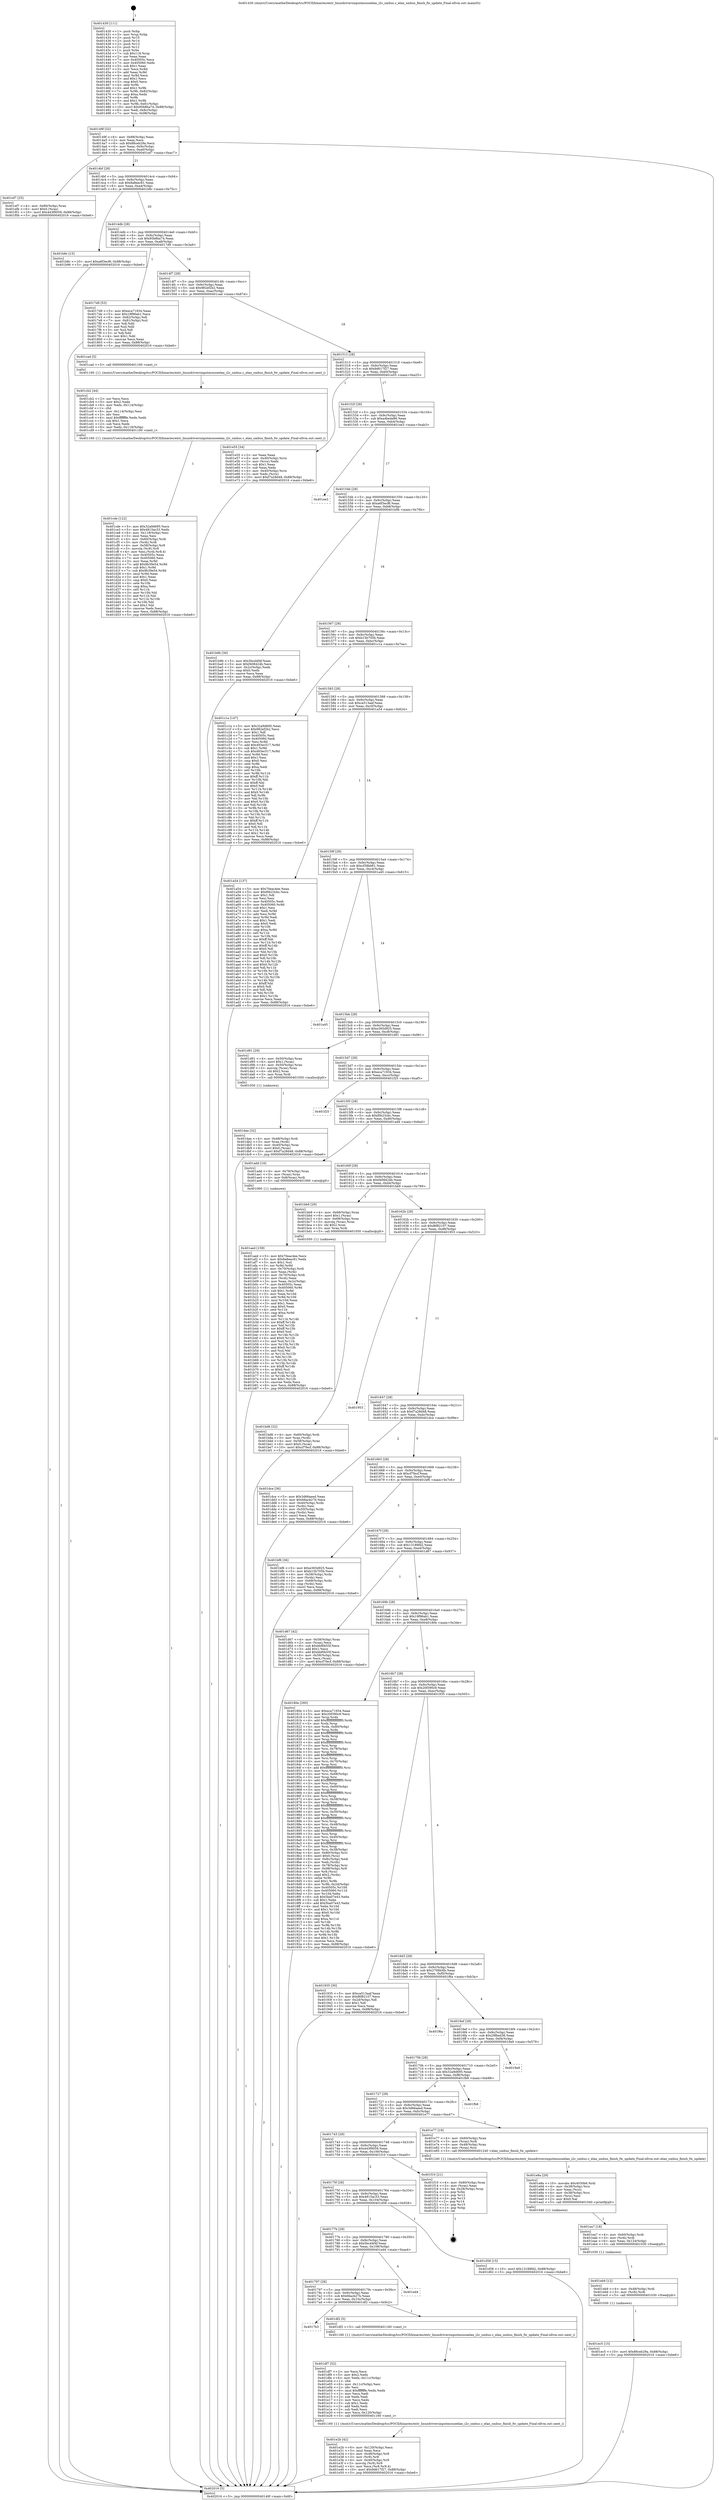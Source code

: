 digraph "0x401430" {
  label = "0x401430 (/mnt/c/Users/mathe/Desktop/tcc/POCII/binaries/extr_linuxdriversinputmouseelan_i2c_smbus.c_elan_smbus_finish_fw_update_Final-ollvm.out::main(0))"
  labelloc = "t"
  node[shape=record]

  Entry [label="",width=0.3,height=0.3,shape=circle,fillcolor=black,style=filled]
  "0x40149f" [label="{
     0x40149f [32]\l
     | [instrs]\l
     &nbsp;&nbsp;0x40149f \<+6\>: mov -0x88(%rbp),%eax\l
     &nbsp;&nbsp;0x4014a5 \<+2\>: mov %eax,%ecx\l
     &nbsp;&nbsp;0x4014a7 \<+6\>: sub $0x88ceb29a,%ecx\l
     &nbsp;&nbsp;0x4014ad \<+6\>: mov %eax,-0x9c(%rbp)\l
     &nbsp;&nbsp;0x4014b3 \<+6\>: mov %ecx,-0xa0(%rbp)\l
     &nbsp;&nbsp;0x4014b9 \<+6\>: je 0000000000401ef7 \<main+0xac7\>\l
  }"]
  "0x401ef7" [label="{
     0x401ef7 [25]\l
     | [instrs]\l
     &nbsp;&nbsp;0x401ef7 \<+4\>: mov -0x80(%rbp),%rax\l
     &nbsp;&nbsp;0x401efb \<+6\>: movl $0x0,(%rax)\l
     &nbsp;&nbsp;0x401f01 \<+10\>: movl $0x443f9059,-0x88(%rbp)\l
     &nbsp;&nbsp;0x401f0b \<+5\>: jmp 0000000000402016 \<main+0xbe6\>\l
  }"]
  "0x4014bf" [label="{
     0x4014bf [28]\l
     | [instrs]\l
     &nbsp;&nbsp;0x4014bf \<+5\>: jmp 00000000004014c4 \<main+0x94\>\l
     &nbsp;&nbsp;0x4014c4 \<+6\>: mov -0x9c(%rbp),%eax\l
     &nbsp;&nbsp;0x4014ca \<+5\>: sub $0x8a8eec81,%eax\l
     &nbsp;&nbsp;0x4014cf \<+6\>: mov %eax,-0xa4(%rbp)\l
     &nbsp;&nbsp;0x4014d5 \<+6\>: je 0000000000401b8c \<main+0x75c\>\l
  }"]
  Exit [label="",width=0.3,height=0.3,shape=circle,fillcolor=black,style=filled,peripheries=2]
  "0x401b8c" [label="{
     0x401b8c [15]\l
     | [instrs]\l
     &nbsp;&nbsp;0x401b8c \<+10\>: movl $0xa6f3ecf6,-0x88(%rbp)\l
     &nbsp;&nbsp;0x401b96 \<+5\>: jmp 0000000000402016 \<main+0xbe6\>\l
  }"]
  "0x4014db" [label="{
     0x4014db [28]\l
     | [instrs]\l
     &nbsp;&nbsp;0x4014db \<+5\>: jmp 00000000004014e0 \<main+0xb0\>\l
     &nbsp;&nbsp;0x4014e0 \<+6\>: mov -0x9c(%rbp),%eax\l
     &nbsp;&nbsp;0x4014e6 \<+5\>: sub $0x95b8ba74,%eax\l
     &nbsp;&nbsp;0x4014eb \<+6\>: mov %eax,-0xa8(%rbp)\l
     &nbsp;&nbsp;0x4014f1 \<+6\>: je 00000000004017d9 \<main+0x3a9\>\l
  }"]
  "0x401ec5" [label="{
     0x401ec5 [15]\l
     | [instrs]\l
     &nbsp;&nbsp;0x401ec5 \<+10\>: movl $0x88ceb29a,-0x88(%rbp)\l
     &nbsp;&nbsp;0x401ecf \<+5\>: jmp 0000000000402016 \<main+0xbe6\>\l
  }"]
  "0x4017d9" [label="{
     0x4017d9 [53]\l
     | [instrs]\l
     &nbsp;&nbsp;0x4017d9 \<+5\>: mov $0xeca71934,%eax\l
     &nbsp;&nbsp;0x4017de \<+5\>: mov $0x19f96ab1,%ecx\l
     &nbsp;&nbsp;0x4017e3 \<+6\>: mov -0x82(%rbp),%dl\l
     &nbsp;&nbsp;0x4017e9 \<+7\>: mov -0x81(%rbp),%sil\l
     &nbsp;&nbsp;0x4017f0 \<+3\>: mov %dl,%dil\l
     &nbsp;&nbsp;0x4017f3 \<+3\>: and %sil,%dil\l
     &nbsp;&nbsp;0x4017f6 \<+3\>: xor %sil,%dl\l
     &nbsp;&nbsp;0x4017f9 \<+3\>: or %dl,%dil\l
     &nbsp;&nbsp;0x4017fc \<+4\>: test $0x1,%dil\l
     &nbsp;&nbsp;0x401800 \<+3\>: cmovne %ecx,%eax\l
     &nbsp;&nbsp;0x401803 \<+6\>: mov %eax,-0x88(%rbp)\l
     &nbsp;&nbsp;0x401809 \<+5\>: jmp 0000000000402016 \<main+0xbe6\>\l
  }"]
  "0x4014f7" [label="{
     0x4014f7 [28]\l
     | [instrs]\l
     &nbsp;&nbsp;0x4014f7 \<+5\>: jmp 00000000004014fc \<main+0xcc\>\l
     &nbsp;&nbsp;0x4014fc \<+6\>: mov -0x9c(%rbp),%eax\l
     &nbsp;&nbsp;0x401502 \<+5\>: sub $0x982ef2b2,%eax\l
     &nbsp;&nbsp;0x401507 \<+6\>: mov %eax,-0xac(%rbp)\l
     &nbsp;&nbsp;0x40150d \<+6\>: je 0000000000401cad \<main+0x87d\>\l
  }"]
  "0x402016" [label="{
     0x402016 [5]\l
     | [instrs]\l
     &nbsp;&nbsp;0x402016 \<+5\>: jmp 000000000040149f \<main+0x6f\>\l
  }"]
  "0x401430" [label="{
     0x401430 [111]\l
     | [instrs]\l
     &nbsp;&nbsp;0x401430 \<+1\>: push %rbp\l
     &nbsp;&nbsp;0x401431 \<+3\>: mov %rsp,%rbp\l
     &nbsp;&nbsp;0x401434 \<+2\>: push %r15\l
     &nbsp;&nbsp;0x401436 \<+2\>: push %r14\l
     &nbsp;&nbsp;0x401438 \<+2\>: push %r13\l
     &nbsp;&nbsp;0x40143a \<+2\>: push %r12\l
     &nbsp;&nbsp;0x40143c \<+1\>: push %rbx\l
     &nbsp;&nbsp;0x40143d \<+7\>: sub $0x118,%rsp\l
     &nbsp;&nbsp;0x401444 \<+2\>: xor %eax,%eax\l
     &nbsp;&nbsp;0x401446 \<+7\>: mov 0x40505c,%ecx\l
     &nbsp;&nbsp;0x40144d \<+7\>: mov 0x405060,%edx\l
     &nbsp;&nbsp;0x401454 \<+3\>: sub $0x1,%eax\l
     &nbsp;&nbsp;0x401457 \<+3\>: mov %ecx,%r8d\l
     &nbsp;&nbsp;0x40145a \<+3\>: add %eax,%r8d\l
     &nbsp;&nbsp;0x40145d \<+4\>: imul %r8d,%ecx\l
     &nbsp;&nbsp;0x401461 \<+3\>: and $0x1,%ecx\l
     &nbsp;&nbsp;0x401464 \<+3\>: cmp $0x0,%ecx\l
     &nbsp;&nbsp;0x401467 \<+4\>: sete %r9b\l
     &nbsp;&nbsp;0x40146b \<+4\>: and $0x1,%r9b\l
     &nbsp;&nbsp;0x40146f \<+7\>: mov %r9b,-0x82(%rbp)\l
     &nbsp;&nbsp;0x401476 \<+3\>: cmp $0xa,%edx\l
     &nbsp;&nbsp;0x401479 \<+4\>: setl %r9b\l
     &nbsp;&nbsp;0x40147d \<+4\>: and $0x1,%r9b\l
     &nbsp;&nbsp;0x401481 \<+7\>: mov %r9b,-0x81(%rbp)\l
     &nbsp;&nbsp;0x401488 \<+10\>: movl $0x95b8ba74,-0x88(%rbp)\l
     &nbsp;&nbsp;0x401492 \<+6\>: mov %edi,-0x8c(%rbp)\l
     &nbsp;&nbsp;0x401498 \<+7\>: mov %rsi,-0x98(%rbp)\l
  }"]
  "0x401eb9" [label="{
     0x401eb9 [12]\l
     | [instrs]\l
     &nbsp;&nbsp;0x401eb9 \<+4\>: mov -0x48(%rbp),%rdi\l
     &nbsp;&nbsp;0x401ebd \<+3\>: mov (%rdi),%rdi\l
     &nbsp;&nbsp;0x401ec0 \<+5\>: call 0000000000401030 \<free@plt\>\l
     | [calls]\l
     &nbsp;&nbsp;0x401030 \{1\} (unknown)\l
  }"]
  "0x401cad" [label="{
     0x401cad [5]\l
     | [instrs]\l
     &nbsp;&nbsp;0x401cad \<+5\>: call 0000000000401160 \<next_i\>\l
     | [calls]\l
     &nbsp;&nbsp;0x401160 \{1\} (/mnt/c/Users/mathe/Desktop/tcc/POCII/binaries/extr_linuxdriversinputmouseelan_i2c_smbus.c_elan_smbus_finish_fw_update_Final-ollvm.out::next_i)\l
  }"]
  "0x401513" [label="{
     0x401513 [28]\l
     | [instrs]\l
     &nbsp;&nbsp;0x401513 \<+5\>: jmp 0000000000401518 \<main+0xe8\>\l
     &nbsp;&nbsp;0x401518 \<+6\>: mov -0x9c(%rbp),%eax\l
     &nbsp;&nbsp;0x40151e \<+5\>: sub $0x9d617f27,%eax\l
     &nbsp;&nbsp;0x401523 \<+6\>: mov %eax,-0xb0(%rbp)\l
     &nbsp;&nbsp;0x401529 \<+6\>: je 0000000000401e55 \<main+0xa25\>\l
  }"]
  "0x401ea7" [label="{
     0x401ea7 [18]\l
     | [instrs]\l
     &nbsp;&nbsp;0x401ea7 \<+4\>: mov -0x60(%rbp),%rdi\l
     &nbsp;&nbsp;0x401eab \<+3\>: mov (%rdi),%rdi\l
     &nbsp;&nbsp;0x401eae \<+6\>: mov %eax,-0x124(%rbp)\l
     &nbsp;&nbsp;0x401eb4 \<+5\>: call 0000000000401030 \<free@plt\>\l
     | [calls]\l
     &nbsp;&nbsp;0x401030 \{1\} (unknown)\l
  }"]
  "0x401e55" [label="{
     0x401e55 [34]\l
     | [instrs]\l
     &nbsp;&nbsp;0x401e55 \<+2\>: xor %eax,%eax\l
     &nbsp;&nbsp;0x401e57 \<+4\>: mov -0x40(%rbp),%rcx\l
     &nbsp;&nbsp;0x401e5b \<+2\>: mov (%rcx),%edx\l
     &nbsp;&nbsp;0x401e5d \<+3\>: sub $0x1,%eax\l
     &nbsp;&nbsp;0x401e60 \<+2\>: sub %eax,%edx\l
     &nbsp;&nbsp;0x401e62 \<+4\>: mov -0x40(%rbp),%rcx\l
     &nbsp;&nbsp;0x401e66 \<+2\>: mov %edx,(%rcx)\l
     &nbsp;&nbsp;0x401e68 \<+10\>: movl $0xf7a28d48,-0x88(%rbp)\l
     &nbsp;&nbsp;0x401e72 \<+5\>: jmp 0000000000402016 \<main+0xbe6\>\l
  }"]
  "0x40152f" [label="{
     0x40152f [28]\l
     | [instrs]\l
     &nbsp;&nbsp;0x40152f \<+5\>: jmp 0000000000401534 \<main+0x104\>\l
     &nbsp;&nbsp;0x401534 \<+6\>: mov -0x9c(%rbp),%eax\l
     &nbsp;&nbsp;0x40153a \<+5\>: sub $0xa4be4e86,%eax\l
     &nbsp;&nbsp;0x40153f \<+6\>: mov %eax,-0xb4(%rbp)\l
     &nbsp;&nbsp;0x401545 \<+6\>: je 0000000000401ee3 \<main+0xab3\>\l
  }"]
  "0x401e8a" [label="{
     0x401e8a [29]\l
     | [instrs]\l
     &nbsp;&nbsp;0x401e8a \<+10\>: movabs $0x4030b6,%rdi\l
     &nbsp;&nbsp;0x401e94 \<+4\>: mov -0x38(%rbp),%rsi\l
     &nbsp;&nbsp;0x401e98 \<+2\>: mov %eax,(%rsi)\l
     &nbsp;&nbsp;0x401e9a \<+4\>: mov -0x38(%rbp),%rsi\l
     &nbsp;&nbsp;0x401e9e \<+2\>: mov (%rsi),%esi\l
     &nbsp;&nbsp;0x401ea0 \<+2\>: mov $0x0,%al\l
     &nbsp;&nbsp;0x401ea2 \<+5\>: call 0000000000401040 \<printf@plt\>\l
     | [calls]\l
     &nbsp;&nbsp;0x401040 \{1\} (unknown)\l
  }"]
  "0x401ee3" [label="{
     0x401ee3\l
  }", style=dashed]
  "0x40154b" [label="{
     0x40154b [28]\l
     | [instrs]\l
     &nbsp;&nbsp;0x40154b \<+5\>: jmp 0000000000401550 \<main+0x120\>\l
     &nbsp;&nbsp;0x401550 \<+6\>: mov -0x9c(%rbp),%eax\l
     &nbsp;&nbsp;0x401556 \<+5\>: sub $0xa6f3ecf6,%eax\l
     &nbsp;&nbsp;0x40155b \<+6\>: mov %eax,-0xb8(%rbp)\l
     &nbsp;&nbsp;0x401561 \<+6\>: je 0000000000401b9b \<main+0x76b\>\l
  }"]
  "0x401e2b" [label="{
     0x401e2b [42]\l
     | [instrs]\l
     &nbsp;&nbsp;0x401e2b \<+6\>: mov -0x120(%rbp),%ecx\l
     &nbsp;&nbsp;0x401e31 \<+3\>: imul %eax,%ecx\l
     &nbsp;&nbsp;0x401e34 \<+4\>: mov -0x48(%rbp),%r8\l
     &nbsp;&nbsp;0x401e38 \<+3\>: mov (%r8),%r8\l
     &nbsp;&nbsp;0x401e3b \<+4\>: mov -0x40(%rbp),%r9\l
     &nbsp;&nbsp;0x401e3f \<+3\>: movslq (%r9),%r9\l
     &nbsp;&nbsp;0x401e42 \<+4\>: mov %ecx,(%r8,%r9,4)\l
     &nbsp;&nbsp;0x401e46 \<+10\>: movl $0x9d617f27,-0x88(%rbp)\l
     &nbsp;&nbsp;0x401e50 \<+5\>: jmp 0000000000402016 \<main+0xbe6\>\l
  }"]
  "0x401b9b" [label="{
     0x401b9b [30]\l
     | [instrs]\l
     &nbsp;&nbsp;0x401b9b \<+5\>: mov $0x5bcd4f4f,%eax\l
     &nbsp;&nbsp;0x401ba0 \<+5\>: mov $0xf408424b,%ecx\l
     &nbsp;&nbsp;0x401ba5 \<+3\>: mov -0x2c(%rbp),%edx\l
     &nbsp;&nbsp;0x401ba8 \<+3\>: cmp $0x0,%edx\l
     &nbsp;&nbsp;0x401bab \<+3\>: cmove %ecx,%eax\l
     &nbsp;&nbsp;0x401bae \<+6\>: mov %eax,-0x88(%rbp)\l
     &nbsp;&nbsp;0x401bb4 \<+5\>: jmp 0000000000402016 \<main+0xbe6\>\l
  }"]
  "0x401567" [label="{
     0x401567 [28]\l
     | [instrs]\l
     &nbsp;&nbsp;0x401567 \<+5\>: jmp 000000000040156c \<main+0x13c\>\l
     &nbsp;&nbsp;0x40156c \<+6\>: mov -0x9c(%rbp),%eax\l
     &nbsp;&nbsp;0x401572 \<+5\>: sub $0xb15b705b,%eax\l
     &nbsp;&nbsp;0x401577 \<+6\>: mov %eax,-0xbc(%rbp)\l
     &nbsp;&nbsp;0x40157d \<+6\>: je 0000000000401c1a \<main+0x7ea\>\l
  }"]
  "0x401df7" [label="{
     0x401df7 [52]\l
     | [instrs]\l
     &nbsp;&nbsp;0x401df7 \<+2\>: xor %ecx,%ecx\l
     &nbsp;&nbsp;0x401df9 \<+5\>: mov $0x2,%edx\l
     &nbsp;&nbsp;0x401dfe \<+6\>: mov %edx,-0x11c(%rbp)\l
     &nbsp;&nbsp;0x401e04 \<+1\>: cltd\l
     &nbsp;&nbsp;0x401e05 \<+6\>: mov -0x11c(%rbp),%esi\l
     &nbsp;&nbsp;0x401e0b \<+2\>: idiv %esi\l
     &nbsp;&nbsp;0x401e0d \<+6\>: imul $0xfffffffe,%edx,%edx\l
     &nbsp;&nbsp;0x401e13 \<+2\>: mov %ecx,%edi\l
     &nbsp;&nbsp;0x401e15 \<+2\>: sub %edx,%edi\l
     &nbsp;&nbsp;0x401e17 \<+2\>: mov %ecx,%edx\l
     &nbsp;&nbsp;0x401e19 \<+3\>: sub $0x1,%edx\l
     &nbsp;&nbsp;0x401e1c \<+2\>: add %edx,%edi\l
     &nbsp;&nbsp;0x401e1e \<+2\>: sub %edi,%ecx\l
     &nbsp;&nbsp;0x401e20 \<+6\>: mov %ecx,-0x120(%rbp)\l
     &nbsp;&nbsp;0x401e26 \<+5\>: call 0000000000401160 \<next_i\>\l
     | [calls]\l
     &nbsp;&nbsp;0x401160 \{1\} (/mnt/c/Users/mathe/Desktop/tcc/POCII/binaries/extr_linuxdriversinputmouseelan_i2c_smbus.c_elan_smbus_finish_fw_update_Final-ollvm.out::next_i)\l
  }"]
  "0x401c1a" [label="{
     0x401c1a [147]\l
     | [instrs]\l
     &nbsp;&nbsp;0x401c1a \<+5\>: mov $0x32a9d695,%eax\l
     &nbsp;&nbsp;0x401c1f \<+5\>: mov $0x982ef2b2,%ecx\l
     &nbsp;&nbsp;0x401c24 \<+2\>: mov $0x1,%dl\l
     &nbsp;&nbsp;0x401c26 \<+7\>: mov 0x40505c,%esi\l
     &nbsp;&nbsp;0x401c2d \<+7\>: mov 0x405060,%edi\l
     &nbsp;&nbsp;0x401c34 \<+3\>: mov %esi,%r8d\l
     &nbsp;&nbsp;0x401c37 \<+7\>: add $0x493ec517,%r8d\l
     &nbsp;&nbsp;0x401c3e \<+4\>: sub $0x1,%r8d\l
     &nbsp;&nbsp;0x401c42 \<+7\>: sub $0x493ec517,%r8d\l
     &nbsp;&nbsp;0x401c49 \<+4\>: imul %r8d,%esi\l
     &nbsp;&nbsp;0x401c4d \<+3\>: and $0x1,%esi\l
     &nbsp;&nbsp;0x401c50 \<+3\>: cmp $0x0,%esi\l
     &nbsp;&nbsp;0x401c53 \<+4\>: sete %r9b\l
     &nbsp;&nbsp;0x401c57 \<+3\>: cmp $0xa,%edi\l
     &nbsp;&nbsp;0x401c5a \<+4\>: setl %r10b\l
     &nbsp;&nbsp;0x401c5e \<+3\>: mov %r9b,%r11b\l
     &nbsp;&nbsp;0x401c61 \<+4\>: xor $0xff,%r11b\l
     &nbsp;&nbsp;0x401c65 \<+3\>: mov %r10b,%bl\l
     &nbsp;&nbsp;0x401c68 \<+3\>: xor $0xff,%bl\l
     &nbsp;&nbsp;0x401c6b \<+3\>: xor $0x0,%dl\l
     &nbsp;&nbsp;0x401c6e \<+3\>: mov %r11b,%r14b\l
     &nbsp;&nbsp;0x401c71 \<+4\>: and $0x0,%r14b\l
     &nbsp;&nbsp;0x401c75 \<+3\>: and %dl,%r9b\l
     &nbsp;&nbsp;0x401c78 \<+3\>: mov %bl,%r15b\l
     &nbsp;&nbsp;0x401c7b \<+4\>: and $0x0,%r15b\l
     &nbsp;&nbsp;0x401c7f \<+3\>: and %dl,%r10b\l
     &nbsp;&nbsp;0x401c82 \<+3\>: or %r9b,%r14b\l
     &nbsp;&nbsp;0x401c85 \<+3\>: or %r10b,%r15b\l
     &nbsp;&nbsp;0x401c88 \<+3\>: xor %r15b,%r14b\l
     &nbsp;&nbsp;0x401c8b \<+3\>: or %bl,%r11b\l
     &nbsp;&nbsp;0x401c8e \<+4\>: xor $0xff,%r11b\l
     &nbsp;&nbsp;0x401c92 \<+3\>: or $0x0,%dl\l
     &nbsp;&nbsp;0x401c95 \<+3\>: and %dl,%r11b\l
     &nbsp;&nbsp;0x401c98 \<+3\>: or %r11b,%r14b\l
     &nbsp;&nbsp;0x401c9b \<+4\>: test $0x1,%r14b\l
     &nbsp;&nbsp;0x401c9f \<+3\>: cmovne %ecx,%eax\l
     &nbsp;&nbsp;0x401ca2 \<+6\>: mov %eax,-0x88(%rbp)\l
     &nbsp;&nbsp;0x401ca8 \<+5\>: jmp 0000000000402016 \<main+0xbe6\>\l
  }"]
  "0x401583" [label="{
     0x401583 [28]\l
     | [instrs]\l
     &nbsp;&nbsp;0x401583 \<+5\>: jmp 0000000000401588 \<main+0x158\>\l
     &nbsp;&nbsp;0x401588 \<+6\>: mov -0x9c(%rbp),%eax\l
     &nbsp;&nbsp;0x40158e \<+5\>: sub $0xca513aaf,%eax\l
     &nbsp;&nbsp;0x401593 \<+6\>: mov %eax,-0xc0(%rbp)\l
     &nbsp;&nbsp;0x401599 \<+6\>: je 0000000000401a54 \<main+0x624\>\l
  }"]
  "0x4017b3" [label="{
     0x4017b3\l
  }", style=dashed]
  "0x401a54" [label="{
     0x401a54 [137]\l
     | [instrs]\l
     &nbsp;&nbsp;0x401a54 \<+5\>: mov $0x70eac4ee,%eax\l
     &nbsp;&nbsp;0x401a59 \<+5\>: mov $0xf0b23cbc,%ecx\l
     &nbsp;&nbsp;0x401a5e \<+2\>: mov $0x1,%dl\l
     &nbsp;&nbsp;0x401a60 \<+2\>: xor %esi,%esi\l
     &nbsp;&nbsp;0x401a62 \<+7\>: mov 0x40505c,%edi\l
     &nbsp;&nbsp;0x401a69 \<+8\>: mov 0x405060,%r8d\l
     &nbsp;&nbsp;0x401a71 \<+3\>: sub $0x1,%esi\l
     &nbsp;&nbsp;0x401a74 \<+3\>: mov %edi,%r9d\l
     &nbsp;&nbsp;0x401a77 \<+3\>: add %esi,%r9d\l
     &nbsp;&nbsp;0x401a7a \<+4\>: imul %r9d,%edi\l
     &nbsp;&nbsp;0x401a7e \<+3\>: and $0x1,%edi\l
     &nbsp;&nbsp;0x401a81 \<+3\>: cmp $0x0,%edi\l
     &nbsp;&nbsp;0x401a84 \<+4\>: sete %r10b\l
     &nbsp;&nbsp;0x401a88 \<+4\>: cmp $0xa,%r8d\l
     &nbsp;&nbsp;0x401a8c \<+4\>: setl %r11b\l
     &nbsp;&nbsp;0x401a90 \<+3\>: mov %r10b,%bl\l
     &nbsp;&nbsp;0x401a93 \<+3\>: xor $0xff,%bl\l
     &nbsp;&nbsp;0x401a96 \<+3\>: mov %r11b,%r14b\l
     &nbsp;&nbsp;0x401a99 \<+4\>: xor $0xff,%r14b\l
     &nbsp;&nbsp;0x401a9d \<+3\>: xor $0x0,%dl\l
     &nbsp;&nbsp;0x401aa0 \<+3\>: mov %bl,%r15b\l
     &nbsp;&nbsp;0x401aa3 \<+4\>: and $0x0,%r15b\l
     &nbsp;&nbsp;0x401aa7 \<+3\>: and %dl,%r10b\l
     &nbsp;&nbsp;0x401aaa \<+3\>: mov %r14b,%r12b\l
     &nbsp;&nbsp;0x401aad \<+4\>: and $0x0,%r12b\l
     &nbsp;&nbsp;0x401ab1 \<+3\>: and %dl,%r11b\l
     &nbsp;&nbsp;0x401ab4 \<+3\>: or %r10b,%r15b\l
     &nbsp;&nbsp;0x401ab7 \<+3\>: or %r11b,%r12b\l
     &nbsp;&nbsp;0x401aba \<+3\>: xor %r12b,%r15b\l
     &nbsp;&nbsp;0x401abd \<+3\>: or %r14b,%bl\l
     &nbsp;&nbsp;0x401ac0 \<+3\>: xor $0xff,%bl\l
     &nbsp;&nbsp;0x401ac3 \<+3\>: or $0x0,%dl\l
     &nbsp;&nbsp;0x401ac6 \<+2\>: and %dl,%bl\l
     &nbsp;&nbsp;0x401ac8 \<+3\>: or %bl,%r15b\l
     &nbsp;&nbsp;0x401acb \<+4\>: test $0x1,%r15b\l
     &nbsp;&nbsp;0x401acf \<+3\>: cmovne %ecx,%eax\l
     &nbsp;&nbsp;0x401ad2 \<+6\>: mov %eax,-0x88(%rbp)\l
     &nbsp;&nbsp;0x401ad8 \<+5\>: jmp 0000000000402016 \<main+0xbe6\>\l
  }"]
  "0x40159f" [label="{
     0x40159f [28]\l
     | [instrs]\l
     &nbsp;&nbsp;0x40159f \<+5\>: jmp 00000000004015a4 \<main+0x174\>\l
     &nbsp;&nbsp;0x4015a4 \<+6\>: mov -0x9c(%rbp),%eax\l
     &nbsp;&nbsp;0x4015aa \<+5\>: sub $0xcf38bb61,%eax\l
     &nbsp;&nbsp;0x4015af \<+6\>: mov %eax,-0xc4(%rbp)\l
     &nbsp;&nbsp;0x4015b5 \<+6\>: je 0000000000401a45 \<main+0x615\>\l
  }"]
  "0x401df2" [label="{
     0x401df2 [5]\l
     | [instrs]\l
     &nbsp;&nbsp;0x401df2 \<+5\>: call 0000000000401160 \<next_i\>\l
     | [calls]\l
     &nbsp;&nbsp;0x401160 \{1\} (/mnt/c/Users/mathe/Desktop/tcc/POCII/binaries/extr_linuxdriversinputmouseelan_i2c_smbus.c_elan_smbus_finish_fw_update_Final-ollvm.out::next_i)\l
  }"]
  "0x401a45" [label="{
     0x401a45\l
  }", style=dashed]
  "0x4015bb" [label="{
     0x4015bb [28]\l
     | [instrs]\l
     &nbsp;&nbsp;0x4015bb \<+5\>: jmp 00000000004015c0 \<main+0x190\>\l
     &nbsp;&nbsp;0x4015c0 \<+6\>: mov -0x9c(%rbp),%eax\l
     &nbsp;&nbsp;0x4015c6 \<+5\>: sub $0xe365d925,%eax\l
     &nbsp;&nbsp;0x4015cb \<+6\>: mov %eax,-0xc8(%rbp)\l
     &nbsp;&nbsp;0x4015d1 \<+6\>: je 0000000000401d91 \<main+0x961\>\l
  }"]
  "0x401797" [label="{
     0x401797 [28]\l
     | [instrs]\l
     &nbsp;&nbsp;0x401797 \<+5\>: jmp 000000000040179c \<main+0x36c\>\l
     &nbsp;&nbsp;0x40179c \<+6\>: mov -0x9c(%rbp),%eax\l
     &nbsp;&nbsp;0x4017a2 \<+5\>: sub $0x66acb27b,%eax\l
     &nbsp;&nbsp;0x4017a7 \<+6\>: mov %eax,-0x10c(%rbp)\l
     &nbsp;&nbsp;0x4017ad \<+6\>: je 0000000000401df2 \<main+0x9c2\>\l
  }"]
  "0x401d91" [label="{
     0x401d91 [29]\l
     | [instrs]\l
     &nbsp;&nbsp;0x401d91 \<+4\>: mov -0x50(%rbp),%rax\l
     &nbsp;&nbsp;0x401d95 \<+6\>: movl $0x1,(%rax)\l
     &nbsp;&nbsp;0x401d9b \<+4\>: mov -0x50(%rbp),%rax\l
     &nbsp;&nbsp;0x401d9f \<+3\>: movslq (%rax),%rax\l
     &nbsp;&nbsp;0x401da2 \<+4\>: shl $0x2,%rax\l
     &nbsp;&nbsp;0x401da6 \<+3\>: mov %rax,%rdi\l
     &nbsp;&nbsp;0x401da9 \<+5\>: call 0000000000401050 \<malloc@plt\>\l
     | [calls]\l
     &nbsp;&nbsp;0x401050 \{1\} (unknown)\l
  }"]
  "0x4015d7" [label="{
     0x4015d7 [28]\l
     | [instrs]\l
     &nbsp;&nbsp;0x4015d7 \<+5\>: jmp 00000000004015dc \<main+0x1ac\>\l
     &nbsp;&nbsp;0x4015dc \<+6\>: mov -0x9c(%rbp),%eax\l
     &nbsp;&nbsp;0x4015e2 \<+5\>: sub $0xeca71934,%eax\l
     &nbsp;&nbsp;0x4015e7 \<+6\>: mov %eax,-0xcc(%rbp)\l
     &nbsp;&nbsp;0x4015ed \<+6\>: je 0000000000401f25 \<main+0xaf5\>\l
  }"]
  "0x401ed4" [label="{
     0x401ed4\l
  }", style=dashed]
  "0x401f25" [label="{
     0x401f25\l
  }", style=dashed]
  "0x4015f3" [label="{
     0x4015f3 [28]\l
     | [instrs]\l
     &nbsp;&nbsp;0x4015f3 \<+5\>: jmp 00000000004015f8 \<main+0x1c8\>\l
     &nbsp;&nbsp;0x4015f8 \<+6\>: mov -0x9c(%rbp),%eax\l
     &nbsp;&nbsp;0x4015fe \<+5\>: sub $0xf0b23cbc,%eax\l
     &nbsp;&nbsp;0x401603 \<+6\>: mov %eax,-0xd0(%rbp)\l
     &nbsp;&nbsp;0x401609 \<+6\>: je 0000000000401add \<main+0x6ad\>\l
  }"]
  "0x401dae" [label="{
     0x401dae [32]\l
     | [instrs]\l
     &nbsp;&nbsp;0x401dae \<+4\>: mov -0x48(%rbp),%rdi\l
     &nbsp;&nbsp;0x401db2 \<+3\>: mov %rax,(%rdi)\l
     &nbsp;&nbsp;0x401db5 \<+4\>: mov -0x40(%rbp),%rax\l
     &nbsp;&nbsp;0x401db9 \<+6\>: movl $0x0,(%rax)\l
     &nbsp;&nbsp;0x401dbf \<+10\>: movl $0xf7a28d48,-0x88(%rbp)\l
     &nbsp;&nbsp;0x401dc9 \<+5\>: jmp 0000000000402016 \<main+0xbe6\>\l
  }"]
  "0x401add" [label="{
     0x401add [16]\l
     | [instrs]\l
     &nbsp;&nbsp;0x401add \<+4\>: mov -0x78(%rbp),%rax\l
     &nbsp;&nbsp;0x401ae1 \<+3\>: mov (%rax),%rax\l
     &nbsp;&nbsp;0x401ae4 \<+4\>: mov 0x8(%rax),%rdi\l
     &nbsp;&nbsp;0x401ae8 \<+5\>: call 0000000000401060 \<atoi@plt\>\l
     | [calls]\l
     &nbsp;&nbsp;0x401060 \{1\} (unknown)\l
  }"]
  "0x40160f" [label="{
     0x40160f [28]\l
     | [instrs]\l
     &nbsp;&nbsp;0x40160f \<+5\>: jmp 0000000000401614 \<main+0x1e4\>\l
     &nbsp;&nbsp;0x401614 \<+6\>: mov -0x9c(%rbp),%eax\l
     &nbsp;&nbsp;0x40161a \<+5\>: sub $0xf408424b,%eax\l
     &nbsp;&nbsp;0x40161f \<+6\>: mov %eax,-0xd4(%rbp)\l
     &nbsp;&nbsp;0x401625 \<+6\>: je 0000000000401bb9 \<main+0x789\>\l
  }"]
  "0x40177b" [label="{
     0x40177b [28]\l
     | [instrs]\l
     &nbsp;&nbsp;0x40177b \<+5\>: jmp 0000000000401780 \<main+0x350\>\l
     &nbsp;&nbsp;0x401780 \<+6\>: mov -0x9c(%rbp),%eax\l
     &nbsp;&nbsp;0x401786 \<+5\>: sub $0x5bcd4f4f,%eax\l
     &nbsp;&nbsp;0x40178b \<+6\>: mov %eax,-0x108(%rbp)\l
     &nbsp;&nbsp;0x401791 \<+6\>: je 0000000000401ed4 \<main+0xaa4\>\l
  }"]
  "0x401bb9" [label="{
     0x401bb9 [29]\l
     | [instrs]\l
     &nbsp;&nbsp;0x401bb9 \<+4\>: mov -0x68(%rbp),%rax\l
     &nbsp;&nbsp;0x401bbd \<+6\>: movl $0x1,(%rax)\l
     &nbsp;&nbsp;0x401bc3 \<+4\>: mov -0x68(%rbp),%rax\l
     &nbsp;&nbsp;0x401bc7 \<+3\>: movslq (%rax),%rax\l
     &nbsp;&nbsp;0x401bca \<+4\>: shl $0x2,%rax\l
     &nbsp;&nbsp;0x401bce \<+3\>: mov %rax,%rdi\l
     &nbsp;&nbsp;0x401bd1 \<+5\>: call 0000000000401050 \<malloc@plt\>\l
     | [calls]\l
     &nbsp;&nbsp;0x401050 \{1\} (unknown)\l
  }"]
  "0x40162b" [label="{
     0x40162b [28]\l
     | [instrs]\l
     &nbsp;&nbsp;0x40162b \<+5\>: jmp 0000000000401630 \<main+0x200\>\l
     &nbsp;&nbsp;0x401630 \<+6\>: mov -0x9c(%rbp),%eax\l
     &nbsp;&nbsp;0x401636 \<+5\>: sub $0xf6f82107,%eax\l
     &nbsp;&nbsp;0x40163b \<+6\>: mov %eax,-0xd8(%rbp)\l
     &nbsp;&nbsp;0x401641 \<+6\>: je 0000000000401953 \<main+0x523\>\l
  }"]
  "0x401d58" [label="{
     0x401d58 [15]\l
     | [instrs]\l
     &nbsp;&nbsp;0x401d58 \<+10\>: movl $0x13188fd2,-0x88(%rbp)\l
     &nbsp;&nbsp;0x401d62 \<+5\>: jmp 0000000000402016 \<main+0xbe6\>\l
  }"]
  "0x401953" [label="{
     0x401953\l
  }", style=dashed]
  "0x401647" [label="{
     0x401647 [28]\l
     | [instrs]\l
     &nbsp;&nbsp;0x401647 \<+5\>: jmp 000000000040164c \<main+0x21c\>\l
     &nbsp;&nbsp;0x40164c \<+6\>: mov -0x9c(%rbp),%eax\l
     &nbsp;&nbsp;0x401652 \<+5\>: sub $0xf7a28d48,%eax\l
     &nbsp;&nbsp;0x401657 \<+6\>: mov %eax,-0xdc(%rbp)\l
     &nbsp;&nbsp;0x40165d \<+6\>: je 0000000000401dce \<main+0x99e\>\l
  }"]
  "0x40175f" [label="{
     0x40175f [28]\l
     | [instrs]\l
     &nbsp;&nbsp;0x40175f \<+5\>: jmp 0000000000401764 \<main+0x334\>\l
     &nbsp;&nbsp;0x401764 \<+6\>: mov -0x9c(%rbp),%eax\l
     &nbsp;&nbsp;0x40176a \<+5\>: sub $0x4815ac33,%eax\l
     &nbsp;&nbsp;0x40176f \<+6\>: mov %eax,-0x104(%rbp)\l
     &nbsp;&nbsp;0x401775 \<+6\>: je 0000000000401d58 \<main+0x928\>\l
  }"]
  "0x401dce" [label="{
     0x401dce [36]\l
     | [instrs]\l
     &nbsp;&nbsp;0x401dce \<+5\>: mov $0x3d66aeed,%eax\l
     &nbsp;&nbsp;0x401dd3 \<+5\>: mov $0x66acb27b,%ecx\l
     &nbsp;&nbsp;0x401dd8 \<+4\>: mov -0x40(%rbp),%rdx\l
     &nbsp;&nbsp;0x401ddc \<+2\>: mov (%rdx),%esi\l
     &nbsp;&nbsp;0x401dde \<+4\>: mov -0x50(%rbp),%rdx\l
     &nbsp;&nbsp;0x401de2 \<+2\>: cmp (%rdx),%esi\l
     &nbsp;&nbsp;0x401de4 \<+3\>: cmovl %ecx,%eax\l
     &nbsp;&nbsp;0x401de7 \<+6\>: mov %eax,-0x88(%rbp)\l
     &nbsp;&nbsp;0x401ded \<+5\>: jmp 0000000000402016 \<main+0xbe6\>\l
  }"]
  "0x401663" [label="{
     0x401663 [28]\l
     | [instrs]\l
     &nbsp;&nbsp;0x401663 \<+5\>: jmp 0000000000401668 \<main+0x238\>\l
     &nbsp;&nbsp;0x401668 \<+6\>: mov -0x9c(%rbp),%eax\l
     &nbsp;&nbsp;0x40166e \<+5\>: sub $0xcf7fecf,%eax\l
     &nbsp;&nbsp;0x401673 \<+6\>: mov %eax,-0xe0(%rbp)\l
     &nbsp;&nbsp;0x401679 \<+6\>: je 0000000000401bf6 \<main+0x7c6\>\l
  }"]
  "0x401f10" [label="{
     0x401f10 [21]\l
     | [instrs]\l
     &nbsp;&nbsp;0x401f10 \<+4\>: mov -0x80(%rbp),%rax\l
     &nbsp;&nbsp;0x401f14 \<+2\>: mov (%rax),%eax\l
     &nbsp;&nbsp;0x401f16 \<+4\>: lea -0x28(%rbp),%rsp\l
     &nbsp;&nbsp;0x401f1a \<+1\>: pop %rbx\l
     &nbsp;&nbsp;0x401f1b \<+2\>: pop %r12\l
     &nbsp;&nbsp;0x401f1d \<+2\>: pop %r13\l
     &nbsp;&nbsp;0x401f1f \<+2\>: pop %r14\l
     &nbsp;&nbsp;0x401f21 \<+2\>: pop %r15\l
     &nbsp;&nbsp;0x401f23 \<+1\>: pop %rbp\l
     &nbsp;&nbsp;0x401f24 \<+1\>: ret\l
  }"]
  "0x401bf6" [label="{
     0x401bf6 [36]\l
     | [instrs]\l
     &nbsp;&nbsp;0x401bf6 \<+5\>: mov $0xe365d925,%eax\l
     &nbsp;&nbsp;0x401bfb \<+5\>: mov $0xb15b705b,%ecx\l
     &nbsp;&nbsp;0x401c00 \<+4\>: mov -0x58(%rbp),%rdx\l
     &nbsp;&nbsp;0x401c04 \<+2\>: mov (%rdx),%esi\l
     &nbsp;&nbsp;0x401c06 \<+4\>: mov -0x68(%rbp),%rdx\l
     &nbsp;&nbsp;0x401c0a \<+2\>: cmp (%rdx),%esi\l
     &nbsp;&nbsp;0x401c0c \<+3\>: cmovl %ecx,%eax\l
     &nbsp;&nbsp;0x401c0f \<+6\>: mov %eax,-0x88(%rbp)\l
     &nbsp;&nbsp;0x401c15 \<+5\>: jmp 0000000000402016 \<main+0xbe6\>\l
  }"]
  "0x40167f" [label="{
     0x40167f [28]\l
     | [instrs]\l
     &nbsp;&nbsp;0x40167f \<+5\>: jmp 0000000000401684 \<main+0x254\>\l
     &nbsp;&nbsp;0x401684 \<+6\>: mov -0x9c(%rbp),%eax\l
     &nbsp;&nbsp;0x40168a \<+5\>: sub $0x13188fd2,%eax\l
     &nbsp;&nbsp;0x40168f \<+6\>: mov %eax,-0xe4(%rbp)\l
     &nbsp;&nbsp;0x401695 \<+6\>: je 0000000000401d67 \<main+0x937\>\l
  }"]
  "0x401743" [label="{
     0x401743 [28]\l
     | [instrs]\l
     &nbsp;&nbsp;0x401743 \<+5\>: jmp 0000000000401748 \<main+0x318\>\l
     &nbsp;&nbsp;0x401748 \<+6\>: mov -0x9c(%rbp),%eax\l
     &nbsp;&nbsp;0x40174e \<+5\>: sub $0x443f9059,%eax\l
     &nbsp;&nbsp;0x401753 \<+6\>: mov %eax,-0x100(%rbp)\l
     &nbsp;&nbsp;0x401759 \<+6\>: je 0000000000401f10 \<main+0xae0\>\l
  }"]
  "0x401d67" [label="{
     0x401d67 [42]\l
     | [instrs]\l
     &nbsp;&nbsp;0x401d67 \<+4\>: mov -0x58(%rbp),%rax\l
     &nbsp;&nbsp;0x401d6b \<+2\>: mov (%rax),%ecx\l
     &nbsp;&nbsp;0x401d6d \<+6\>: sub $0xbbf0b55f,%ecx\l
     &nbsp;&nbsp;0x401d73 \<+3\>: add $0x1,%ecx\l
     &nbsp;&nbsp;0x401d76 \<+6\>: add $0xbbf0b55f,%ecx\l
     &nbsp;&nbsp;0x401d7c \<+4\>: mov -0x58(%rbp),%rax\l
     &nbsp;&nbsp;0x401d80 \<+2\>: mov %ecx,(%rax)\l
     &nbsp;&nbsp;0x401d82 \<+10\>: movl $0xcf7fecf,-0x88(%rbp)\l
     &nbsp;&nbsp;0x401d8c \<+5\>: jmp 0000000000402016 \<main+0xbe6\>\l
  }"]
  "0x40169b" [label="{
     0x40169b [28]\l
     | [instrs]\l
     &nbsp;&nbsp;0x40169b \<+5\>: jmp 00000000004016a0 \<main+0x270\>\l
     &nbsp;&nbsp;0x4016a0 \<+6\>: mov -0x9c(%rbp),%eax\l
     &nbsp;&nbsp;0x4016a6 \<+5\>: sub $0x19f96ab1,%eax\l
     &nbsp;&nbsp;0x4016ab \<+6\>: mov %eax,-0xe8(%rbp)\l
     &nbsp;&nbsp;0x4016b1 \<+6\>: je 000000000040180e \<main+0x3de\>\l
  }"]
  "0x401e77" [label="{
     0x401e77 [19]\l
     | [instrs]\l
     &nbsp;&nbsp;0x401e77 \<+4\>: mov -0x60(%rbp),%rax\l
     &nbsp;&nbsp;0x401e7b \<+3\>: mov (%rax),%rdi\l
     &nbsp;&nbsp;0x401e7e \<+4\>: mov -0x48(%rbp),%rax\l
     &nbsp;&nbsp;0x401e82 \<+3\>: mov (%rax),%rsi\l
     &nbsp;&nbsp;0x401e85 \<+5\>: call 0000000000401240 \<elan_smbus_finish_fw_update\>\l
     | [calls]\l
     &nbsp;&nbsp;0x401240 \{1\} (/mnt/c/Users/mathe/Desktop/tcc/POCII/binaries/extr_linuxdriversinputmouseelan_i2c_smbus.c_elan_smbus_finish_fw_update_Final-ollvm.out::elan_smbus_finish_fw_update)\l
  }"]
  "0x40180e" [label="{
     0x40180e [295]\l
     | [instrs]\l
     &nbsp;&nbsp;0x40180e \<+5\>: mov $0xeca71934,%eax\l
     &nbsp;&nbsp;0x401813 \<+5\>: mov $0x20f390c9,%ecx\l
     &nbsp;&nbsp;0x401818 \<+3\>: mov %rsp,%rdx\l
     &nbsp;&nbsp;0x40181b \<+4\>: add $0xfffffffffffffff0,%rdx\l
     &nbsp;&nbsp;0x40181f \<+3\>: mov %rdx,%rsp\l
     &nbsp;&nbsp;0x401822 \<+4\>: mov %rdx,-0x80(%rbp)\l
     &nbsp;&nbsp;0x401826 \<+3\>: mov %rsp,%rdx\l
     &nbsp;&nbsp;0x401829 \<+4\>: add $0xfffffffffffffff0,%rdx\l
     &nbsp;&nbsp;0x40182d \<+3\>: mov %rdx,%rsp\l
     &nbsp;&nbsp;0x401830 \<+3\>: mov %rsp,%rsi\l
     &nbsp;&nbsp;0x401833 \<+4\>: add $0xfffffffffffffff0,%rsi\l
     &nbsp;&nbsp;0x401837 \<+3\>: mov %rsi,%rsp\l
     &nbsp;&nbsp;0x40183a \<+4\>: mov %rsi,-0x78(%rbp)\l
     &nbsp;&nbsp;0x40183e \<+3\>: mov %rsp,%rsi\l
     &nbsp;&nbsp;0x401841 \<+4\>: add $0xfffffffffffffff0,%rsi\l
     &nbsp;&nbsp;0x401845 \<+3\>: mov %rsi,%rsp\l
     &nbsp;&nbsp;0x401848 \<+4\>: mov %rsi,-0x70(%rbp)\l
     &nbsp;&nbsp;0x40184c \<+3\>: mov %rsp,%rsi\l
     &nbsp;&nbsp;0x40184f \<+4\>: add $0xfffffffffffffff0,%rsi\l
     &nbsp;&nbsp;0x401853 \<+3\>: mov %rsi,%rsp\l
     &nbsp;&nbsp;0x401856 \<+4\>: mov %rsi,-0x68(%rbp)\l
     &nbsp;&nbsp;0x40185a \<+3\>: mov %rsp,%rsi\l
     &nbsp;&nbsp;0x40185d \<+4\>: add $0xfffffffffffffff0,%rsi\l
     &nbsp;&nbsp;0x401861 \<+3\>: mov %rsi,%rsp\l
     &nbsp;&nbsp;0x401864 \<+4\>: mov %rsi,-0x60(%rbp)\l
     &nbsp;&nbsp;0x401868 \<+3\>: mov %rsp,%rsi\l
     &nbsp;&nbsp;0x40186b \<+4\>: add $0xfffffffffffffff0,%rsi\l
     &nbsp;&nbsp;0x40186f \<+3\>: mov %rsi,%rsp\l
     &nbsp;&nbsp;0x401872 \<+4\>: mov %rsi,-0x58(%rbp)\l
     &nbsp;&nbsp;0x401876 \<+3\>: mov %rsp,%rsi\l
     &nbsp;&nbsp;0x401879 \<+4\>: add $0xfffffffffffffff0,%rsi\l
     &nbsp;&nbsp;0x40187d \<+3\>: mov %rsi,%rsp\l
     &nbsp;&nbsp;0x401880 \<+4\>: mov %rsi,-0x50(%rbp)\l
     &nbsp;&nbsp;0x401884 \<+3\>: mov %rsp,%rsi\l
     &nbsp;&nbsp;0x401887 \<+4\>: add $0xfffffffffffffff0,%rsi\l
     &nbsp;&nbsp;0x40188b \<+3\>: mov %rsi,%rsp\l
     &nbsp;&nbsp;0x40188e \<+4\>: mov %rsi,-0x48(%rbp)\l
     &nbsp;&nbsp;0x401892 \<+3\>: mov %rsp,%rsi\l
     &nbsp;&nbsp;0x401895 \<+4\>: add $0xfffffffffffffff0,%rsi\l
     &nbsp;&nbsp;0x401899 \<+3\>: mov %rsi,%rsp\l
     &nbsp;&nbsp;0x40189c \<+4\>: mov %rsi,-0x40(%rbp)\l
     &nbsp;&nbsp;0x4018a0 \<+3\>: mov %rsp,%rsi\l
     &nbsp;&nbsp;0x4018a3 \<+4\>: add $0xfffffffffffffff0,%rsi\l
     &nbsp;&nbsp;0x4018a7 \<+3\>: mov %rsi,%rsp\l
     &nbsp;&nbsp;0x4018aa \<+4\>: mov %rsi,-0x38(%rbp)\l
     &nbsp;&nbsp;0x4018ae \<+4\>: mov -0x80(%rbp),%rsi\l
     &nbsp;&nbsp;0x4018b2 \<+6\>: movl $0x0,(%rsi)\l
     &nbsp;&nbsp;0x4018b8 \<+6\>: mov -0x8c(%rbp),%edi\l
     &nbsp;&nbsp;0x4018be \<+2\>: mov %edi,(%rdx)\l
     &nbsp;&nbsp;0x4018c0 \<+4\>: mov -0x78(%rbp),%rsi\l
     &nbsp;&nbsp;0x4018c4 \<+7\>: mov -0x98(%rbp),%r8\l
     &nbsp;&nbsp;0x4018cb \<+3\>: mov %r8,(%rsi)\l
     &nbsp;&nbsp;0x4018ce \<+3\>: cmpl $0x2,(%rdx)\l
     &nbsp;&nbsp;0x4018d1 \<+4\>: setne %r9b\l
     &nbsp;&nbsp;0x4018d5 \<+4\>: and $0x1,%r9b\l
     &nbsp;&nbsp;0x4018d9 \<+4\>: mov %r9b,-0x2d(%rbp)\l
     &nbsp;&nbsp;0x4018dd \<+8\>: mov 0x40505c,%r10d\l
     &nbsp;&nbsp;0x4018e5 \<+8\>: mov 0x405060,%r11d\l
     &nbsp;&nbsp;0x4018ed \<+3\>: mov %r10d,%ebx\l
     &nbsp;&nbsp;0x4018f0 \<+6\>: sub $0x5ba07e43,%ebx\l
     &nbsp;&nbsp;0x4018f6 \<+3\>: sub $0x1,%ebx\l
     &nbsp;&nbsp;0x4018f9 \<+6\>: add $0x5ba07e43,%ebx\l
     &nbsp;&nbsp;0x4018ff \<+4\>: imul %ebx,%r10d\l
     &nbsp;&nbsp;0x401903 \<+4\>: and $0x1,%r10d\l
     &nbsp;&nbsp;0x401907 \<+4\>: cmp $0x0,%r10d\l
     &nbsp;&nbsp;0x40190b \<+4\>: sete %r9b\l
     &nbsp;&nbsp;0x40190f \<+4\>: cmp $0xa,%r11d\l
     &nbsp;&nbsp;0x401913 \<+4\>: setl %r14b\l
     &nbsp;&nbsp;0x401917 \<+3\>: mov %r9b,%r15b\l
     &nbsp;&nbsp;0x40191a \<+3\>: and %r14b,%r15b\l
     &nbsp;&nbsp;0x40191d \<+3\>: xor %r14b,%r9b\l
     &nbsp;&nbsp;0x401920 \<+3\>: or %r9b,%r15b\l
     &nbsp;&nbsp;0x401923 \<+4\>: test $0x1,%r15b\l
     &nbsp;&nbsp;0x401927 \<+3\>: cmovne %ecx,%eax\l
     &nbsp;&nbsp;0x40192a \<+6\>: mov %eax,-0x88(%rbp)\l
     &nbsp;&nbsp;0x401930 \<+5\>: jmp 0000000000402016 \<main+0xbe6\>\l
  }"]
  "0x4016b7" [label="{
     0x4016b7 [28]\l
     | [instrs]\l
     &nbsp;&nbsp;0x4016b7 \<+5\>: jmp 00000000004016bc \<main+0x28c\>\l
     &nbsp;&nbsp;0x4016bc \<+6\>: mov -0x9c(%rbp),%eax\l
     &nbsp;&nbsp;0x4016c2 \<+5\>: sub $0x20f390c9,%eax\l
     &nbsp;&nbsp;0x4016c7 \<+6\>: mov %eax,-0xec(%rbp)\l
     &nbsp;&nbsp;0x4016cd \<+6\>: je 0000000000401935 \<main+0x505\>\l
  }"]
  "0x401727" [label="{
     0x401727 [28]\l
     | [instrs]\l
     &nbsp;&nbsp;0x401727 \<+5\>: jmp 000000000040172c \<main+0x2fc\>\l
     &nbsp;&nbsp;0x40172c \<+6\>: mov -0x9c(%rbp),%eax\l
     &nbsp;&nbsp;0x401732 \<+5\>: sub $0x3d66aeed,%eax\l
     &nbsp;&nbsp;0x401737 \<+6\>: mov %eax,-0xfc(%rbp)\l
     &nbsp;&nbsp;0x40173d \<+6\>: je 0000000000401e77 \<main+0xa47\>\l
  }"]
  "0x401fb8" [label="{
     0x401fb8\l
  }", style=dashed]
  "0x401935" [label="{
     0x401935 [30]\l
     | [instrs]\l
     &nbsp;&nbsp;0x401935 \<+5\>: mov $0xca513aaf,%eax\l
     &nbsp;&nbsp;0x40193a \<+5\>: mov $0xf6f82107,%ecx\l
     &nbsp;&nbsp;0x40193f \<+3\>: mov -0x2d(%rbp),%dl\l
     &nbsp;&nbsp;0x401942 \<+3\>: test $0x1,%dl\l
     &nbsp;&nbsp;0x401945 \<+3\>: cmovne %ecx,%eax\l
     &nbsp;&nbsp;0x401948 \<+6\>: mov %eax,-0x88(%rbp)\l
     &nbsp;&nbsp;0x40194e \<+5\>: jmp 0000000000402016 \<main+0xbe6\>\l
  }"]
  "0x4016d3" [label="{
     0x4016d3 [28]\l
     | [instrs]\l
     &nbsp;&nbsp;0x4016d3 \<+5\>: jmp 00000000004016d8 \<main+0x2a8\>\l
     &nbsp;&nbsp;0x4016d8 \<+6\>: mov -0x9c(%rbp),%eax\l
     &nbsp;&nbsp;0x4016de \<+5\>: sub $0x270fdc6b,%eax\l
     &nbsp;&nbsp;0x4016e3 \<+6\>: mov %eax,-0xf0(%rbp)\l
     &nbsp;&nbsp;0x4016e9 \<+6\>: je 0000000000401f6a \<main+0xb3a\>\l
  }"]
  "0x401aed" [label="{
     0x401aed [159]\l
     | [instrs]\l
     &nbsp;&nbsp;0x401aed \<+5\>: mov $0x70eac4ee,%ecx\l
     &nbsp;&nbsp;0x401af2 \<+5\>: mov $0x8a8eec81,%edx\l
     &nbsp;&nbsp;0x401af7 \<+3\>: mov $0x1,%sil\l
     &nbsp;&nbsp;0x401afa \<+3\>: xor %r8d,%r8d\l
     &nbsp;&nbsp;0x401afd \<+4\>: mov -0x70(%rbp),%rdi\l
     &nbsp;&nbsp;0x401b01 \<+2\>: mov %eax,(%rdi)\l
     &nbsp;&nbsp;0x401b03 \<+4\>: mov -0x70(%rbp),%rdi\l
     &nbsp;&nbsp;0x401b07 \<+2\>: mov (%rdi),%eax\l
     &nbsp;&nbsp;0x401b09 \<+3\>: mov %eax,-0x2c(%rbp)\l
     &nbsp;&nbsp;0x401b0c \<+7\>: mov 0x40505c,%eax\l
     &nbsp;&nbsp;0x401b13 \<+8\>: mov 0x405060,%r9d\l
     &nbsp;&nbsp;0x401b1b \<+4\>: sub $0x1,%r8d\l
     &nbsp;&nbsp;0x401b1f \<+3\>: mov %eax,%r10d\l
     &nbsp;&nbsp;0x401b22 \<+3\>: add %r8d,%r10d\l
     &nbsp;&nbsp;0x401b25 \<+4\>: imul %r10d,%eax\l
     &nbsp;&nbsp;0x401b29 \<+3\>: and $0x1,%eax\l
     &nbsp;&nbsp;0x401b2c \<+3\>: cmp $0x0,%eax\l
     &nbsp;&nbsp;0x401b2f \<+4\>: sete %r11b\l
     &nbsp;&nbsp;0x401b33 \<+4\>: cmp $0xa,%r9d\l
     &nbsp;&nbsp;0x401b37 \<+3\>: setl %bl\l
     &nbsp;&nbsp;0x401b3a \<+3\>: mov %r11b,%r14b\l
     &nbsp;&nbsp;0x401b3d \<+4\>: xor $0xff,%r14b\l
     &nbsp;&nbsp;0x401b41 \<+3\>: mov %bl,%r15b\l
     &nbsp;&nbsp;0x401b44 \<+4\>: xor $0xff,%r15b\l
     &nbsp;&nbsp;0x401b48 \<+4\>: xor $0x0,%sil\l
     &nbsp;&nbsp;0x401b4c \<+3\>: mov %r14b,%r12b\l
     &nbsp;&nbsp;0x401b4f \<+4\>: and $0x0,%r12b\l
     &nbsp;&nbsp;0x401b53 \<+3\>: and %sil,%r11b\l
     &nbsp;&nbsp;0x401b56 \<+3\>: mov %r15b,%r13b\l
     &nbsp;&nbsp;0x401b59 \<+4\>: and $0x0,%r13b\l
     &nbsp;&nbsp;0x401b5d \<+3\>: and %sil,%bl\l
     &nbsp;&nbsp;0x401b60 \<+3\>: or %r11b,%r12b\l
     &nbsp;&nbsp;0x401b63 \<+3\>: or %bl,%r13b\l
     &nbsp;&nbsp;0x401b66 \<+3\>: xor %r13b,%r12b\l
     &nbsp;&nbsp;0x401b69 \<+3\>: or %r15b,%r14b\l
     &nbsp;&nbsp;0x401b6c \<+4\>: xor $0xff,%r14b\l
     &nbsp;&nbsp;0x401b70 \<+4\>: or $0x0,%sil\l
     &nbsp;&nbsp;0x401b74 \<+3\>: and %sil,%r14b\l
     &nbsp;&nbsp;0x401b77 \<+3\>: or %r14b,%r12b\l
     &nbsp;&nbsp;0x401b7a \<+4\>: test $0x1,%r12b\l
     &nbsp;&nbsp;0x401b7e \<+3\>: cmovne %edx,%ecx\l
     &nbsp;&nbsp;0x401b81 \<+6\>: mov %ecx,-0x88(%rbp)\l
     &nbsp;&nbsp;0x401b87 \<+5\>: jmp 0000000000402016 \<main+0xbe6\>\l
  }"]
  "0x401bd6" [label="{
     0x401bd6 [32]\l
     | [instrs]\l
     &nbsp;&nbsp;0x401bd6 \<+4\>: mov -0x60(%rbp),%rdi\l
     &nbsp;&nbsp;0x401bda \<+3\>: mov %rax,(%rdi)\l
     &nbsp;&nbsp;0x401bdd \<+4\>: mov -0x58(%rbp),%rax\l
     &nbsp;&nbsp;0x401be1 \<+6\>: movl $0x0,(%rax)\l
     &nbsp;&nbsp;0x401be7 \<+10\>: movl $0xcf7fecf,-0x88(%rbp)\l
     &nbsp;&nbsp;0x401bf1 \<+5\>: jmp 0000000000402016 \<main+0xbe6\>\l
  }"]
  "0x401cb2" [label="{
     0x401cb2 [44]\l
     | [instrs]\l
     &nbsp;&nbsp;0x401cb2 \<+2\>: xor %ecx,%ecx\l
     &nbsp;&nbsp;0x401cb4 \<+5\>: mov $0x2,%edx\l
     &nbsp;&nbsp;0x401cb9 \<+6\>: mov %edx,-0x114(%rbp)\l
     &nbsp;&nbsp;0x401cbf \<+1\>: cltd\l
     &nbsp;&nbsp;0x401cc0 \<+6\>: mov -0x114(%rbp),%esi\l
     &nbsp;&nbsp;0x401cc6 \<+2\>: idiv %esi\l
     &nbsp;&nbsp;0x401cc8 \<+6\>: imul $0xfffffffe,%edx,%edx\l
     &nbsp;&nbsp;0x401cce \<+3\>: sub $0x1,%ecx\l
     &nbsp;&nbsp;0x401cd1 \<+2\>: sub %ecx,%edx\l
     &nbsp;&nbsp;0x401cd3 \<+6\>: mov %edx,-0x118(%rbp)\l
     &nbsp;&nbsp;0x401cd9 \<+5\>: call 0000000000401160 \<next_i\>\l
     | [calls]\l
     &nbsp;&nbsp;0x401160 \{1\} (/mnt/c/Users/mathe/Desktop/tcc/POCII/binaries/extr_linuxdriversinputmouseelan_i2c_smbus.c_elan_smbus_finish_fw_update_Final-ollvm.out::next_i)\l
  }"]
  "0x401cde" [label="{
     0x401cde [122]\l
     | [instrs]\l
     &nbsp;&nbsp;0x401cde \<+5\>: mov $0x32a9d695,%ecx\l
     &nbsp;&nbsp;0x401ce3 \<+5\>: mov $0x4815ac33,%edx\l
     &nbsp;&nbsp;0x401ce8 \<+6\>: mov -0x118(%rbp),%esi\l
     &nbsp;&nbsp;0x401cee \<+3\>: imul %eax,%esi\l
     &nbsp;&nbsp;0x401cf1 \<+4\>: mov -0x60(%rbp),%rdi\l
     &nbsp;&nbsp;0x401cf5 \<+3\>: mov (%rdi),%rdi\l
     &nbsp;&nbsp;0x401cf8 \<+4\>: mov -0x58(%rbp),%r8\l
     &nbsp;&nbsp;0x401cfc \<+3\>: movslq (%r8),%r8\l
     &nbsp;&nbsp;0x401cff \<+4\>: mov %esi,(%rdi,%r8,4)\l
     &nbsp;&nbsp;0x401d03 \<+7\>: mov 0x40505c,%eax\l
     &nbsp;&nbsp;0x401d0a \<+7\>: mov 0x405060,%esi\l
     &nbsp;&nbsp;0x401d11 \<+3\>: mov %eax,%r9d\l
     &nbsp;&nbsp;0x401d14 \<+7\>: add $0x9b39e54,%r9d\l
     &nbsp;&nbsp;0x401d1b \<+4\>: sub $0x1,%r9d\l
     &nbsp;&nbsp;0x401d1f \<+7\>: sub $0x9b39e54,%r9d\l
     &nbsp;&nbsp;0x401d26 \<+4\>: imul %r9d,%eax\l
     &nbsp;&nbsp;0x401d2a \<+3\>: and $0x1,%eax\l
     &nbsp;&nbsp;0x401d2d \<+3\>: cmp $0x0,%eax\l
     &nbsp;&nbsp;0x401d30 \<+4\>: sete %r10b\l
     &nbsp;&nbsp;0x401d34 \<+3\>: cmp $0xa,%esi\l
     &nbsp;&nbsp;0x401d37 \<+4\>: setl %r11b\l
     &nbsp;&nbsp;0x401d3b \<+3\>: mov %r10b,%bl\l
     &nbsp;&nbsp;0x401d3e \<+3\>: and %r11b,%bl\l
     &nbsp;&nbsp;0x401d41 \<+3\>: xor %r11b,%r10b\l
     &nbsp;&nbsp;0x401d44 \<+3\>: or %r10b,%bl\l
     &nbsp;&nbsp;0x401d47 \<+3\>: test $0x1,%bl\l
     &nbsp;&nbsp;0x401d4a \<+3\>: cmovne %edx,%ecx\l
     &nbsp;&nbsp;0x401d4d \<+6\>: mov %ecx,-0x88(%rbp)\l
     &nbsp;&nbsp;0x401d53 \<+5\>: jmp 0000000000402016 \<main+0xbe6\>\l
  }"]
  "0x40170b" [label="{
     0x40170b [28]\l
     | [instrs]\l
     &nbsp;&nbsp;0x40170b \<+5\>: jmp 0000000000401710 \<main+0x2e0\>\l
     &nbsp;&nbsp;0x401710 \<+6\>: mov -0x9c(%rbp),%eax\l
     &nbsp;&nbsp;0x401716 \<+5\>: sub $0x32a9d695,%eax\l
     &nbsp;&nbsp;0x40171b \<+6\>: mov %eax,-0xf8(%rbp)\l
     &nbsp;&nbsp;0x401721 \<+6\>: je 0000000000401fb8 \<main+0xb88\>\l
  }"]
  "0x401f6a" [label="{
     0x401f6a\l
  }", style=dashed]
  "0x4016ef" [label="{
     0x4016ef [28]\l
     | [instrs]\l
     &nbsp;&nbsp;0x4016ef \<+5\>: jmp 00000000004016f4 \<main+0x2c4\>\l
     &nbsp;&nbsp;0x4016f4 \<+6\>: mov -0x9c(%rbp),%eax\l
     &nbsp;&nbsp;0x4016fa \<+5\>: sub $0x29fbed36,%eax\l
     &nbsp;&nbsp;0x4016ff \<+6\>: mov %eax,-0xf4(%rbp)\l
     &nbsp;&nbsp;0x401705 \<+6\>: je 00000000004019a9 \<main+0x579\>\l
  }"]
  "0x4019a9" [label="{
     0x4019a9\l
  }", style=dashed]
  Entry -> "0x401430" [label=" 1"]
  "0x40149f" -> "0x401ef7" [label=" 1"]
  "0x40149f" -> "0x4014bf" [label=" 21"]
  "0x401f10" -> Exit [label=" 1"]
  "0x4014bf" -> "0x401b8c" [label=" 1"]
  "0x4014bf" -> "0x4014db" [label=" 20"]
  "0x401ef7" -> "0x402016" [label=" 1"]
  "0x4014db" -> "0x4017d9" [label=" 1"]
  "0x4014db" -> "0x4014f7" [label=" 19"]
  "0x4017d9" -> "0x402016" [label=" 1"]
  "0x401430" -> "0x40149f" [label=" 1"]
  "0x402016" -> "0x40149f" [label=" 21"]
  "0x401ec5" -> "0x402016" [label=" 1"]
  "0x4014f7" -> "0x401cad" [label=" 1"]
  "0x4014f7" -> "0x401513" [label=" 18"]
  "0x401eb9" -> "0x401ec5" [label=" 1"]
  "0x401513" -> "0x401e55" [label=" 1"]
  "0x401513" -> "0x40152f" [label=" 17"]
  "0x401ea7" -> "0x401eb9" [label=" 1"]
  "0x40152f" -> "0x401ee3" [label=" 0"]
  "0x40152f" -> "0x40154b" [label=" 17"]
  "0x401e8a" -> "0x401ea7" [label=" 1"]
  "0x40154b" -> "0x401b9b" [label=" 1"]
  "0x40154b" -> "0x401567" [label=" 16"]
  "0x401e77" -> "0x401e8a" [label=" 1"]
  "0x401567" -> "0x401c1a" [label=" 1"]
  "0x401567" -> "0x401583" [label=" 15"]
  "0x401e55" -> "0x402016" [label=" 1"]
  "0x401583" -> "0x401a54" [label=" 1"]
  "0x401583" -> "0x40159f" [label=" 14"]
  "0x401e2b" -> "0x402016" [label=" 1"]
  "0x40159f" -> "0x401a45" [label=" 0"]
  "0x40159f" -> "0x4015bb" [label=" 14"]
  "0x401df7" -> "0x401e2b" [label=" 1"]
  "0x4015bb" -> "0x401d91" [label=" 1"]
  "0x4015bb" -> "0x4015d7" [label=" 13"]
  "0x401797" -> "0x4017b3" [label=" 0"]
  "0x4015d7" -> "0x401f25" [label=" 0"]
  "0x4015d7" -> "0x4015f3" [label=" 13"]
  "0x401797" -> "0x401df2" [label=" 1"]
  "0x4015f3" -> "0x401add" [label=" 1"]
  "0x4015f3" -> "0x40160f" [label=" 12"]
  "0x40177b" -> "0x401797" [label=" 1"]
  "0x40160f" -> "0x401bb9" [label=" 1"]
  "0x40160f" -> "0x40162b" [label=" 11"]
  "0x40177b" -> "0x401ed4" [label=" 0"]
  "0x40162b" -> "0x401953" [label=" 0"]
  "0x40162b" -> "0x401647" [label=" 11"]
  "0x401df2" -> "0x401df7" [label=" 1"]
  "0x401647" -> "0x401dce" [label=" 2"]
  "0x401647" -> "0x401663" [label=" 9"]
  "0x401dae" -> "0x402016" [label=" 1"]
  "0x401663" -> "0x401bf6" [label=" 2"]
  "0x401663" -> "0x40167f" [label=" 7"]
  "0x401d91" -> "0x401dae" [label=" 1"]
  "0x40167f" -> "0x401d67" [label=" 1"]
  "0x40167f" -> "0x40169b" [label=" 6"]
  "0x401d58" -> "0x402016" [label=" 1"]
  "0x40169b" -> "0x40180e" [label=" 1"]
  "0x40169b" -> "0x4016b7" [label=" 5"]
  "0x40175f" -> "0x40177b" [label=" 1"]
  "0x40180e" -> "0x402016" [label=" 1"]
  "0x401dce" -> "0x402016" [label=" 2"]
  "0x4016b7" -> "0x401935" [label=" 1"]
  "0x4016b7" -> "0x4016d3" [label=" 4"]
  "0x401935" -> "0x402016" [label=" 1"]
  "0x401a54" -> "0x402016" [label=" 1"]
  "0x401add" -> "0x401aed" [label=" 1"]
  "0x401aed" -> "0x402016" [label=" 1"]
  "0x401b8c" -> "0x402016" [label=" 1"]
  "0x401b9b" -> "0x402016" [label=" 1"]
  "0x401bb9" -> "0x401bd6" [label=" 1"]
  "0x401bd6" -> "0x402016" [label=" 1"]
  "0x401bf6" -> "0x402016" [label=" 2"]
  "0x401c1a" -> "0x402016" [label=" 1"]
  "0x401cad" -> "0x401cb2" [label=" 1"]
  "0x401cb2" -> "0x401cde" [label=" 1"]
  "0x401cde" -> "0x402016" [label=" 1"]
  "0x401743" -> "0x40175f" [label=" 2"]
  "0x4016d3" -> "0x401f6a" [label=" 0"]
  "0x4016d3" -> "0x4016ef" [label=" 4"]
  "0x401d67" -> "0x402016" [label=" 1"]
  "0x4016ef" -> "0x4019a9" [label=" 0"]
  "0x4016ef" -> "0x40170b" [label=" 4"]
  "0x401743" -> "0x401f10" [label=" 1"]
  "0x40170b" -> "0x401fb8" [label=" 0"]
  "0x40170b" -> "0x401727" [label=" 4"]
  "0x40175f" -> "0x401d58" [label=" 1"]
  "0x401727" -> "0x401e77" [label=" 1"]
  "0x401727" -> "0x401743" [label=" 3"]
}
